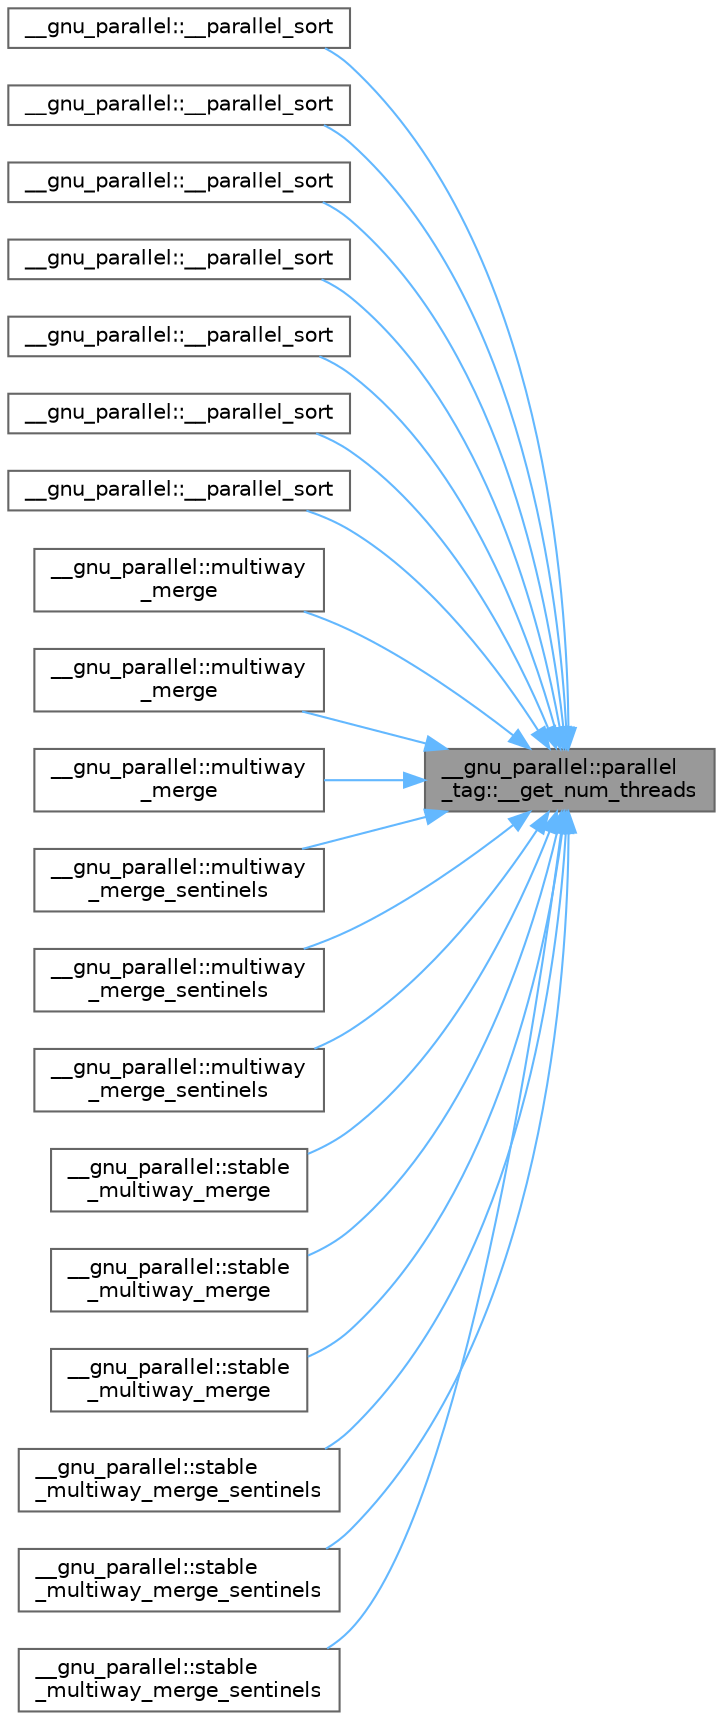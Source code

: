 digraph "__gnu_parallel::parallel_tag::__get_num_threads"
{
 // LATEX_PDF_SIZE
  bgcolor="transparent";
  edge [fontname=Helvetica,fontsize=10,labelfontname=Helvetica,labelfontsize=10];
  node [fontname=Helvetica,fontsize=10,shape=box,height=0.2,width=0.4];
  rankdir="RL";
  Node1 [id="Node000001",label="__gnu_parallel::parallel\l_tag::__get_num_threads",height=0.2,width=0.4,color="gray40", fillcolor="grey60", style="filled", fontcolor="black",tooltip="Find out desired number of threads."];
  Node1 -> Node2 [id="edge20_Node000001_Node000002",dir="back",color="steelblue1",style="solid",tooltip=" "];
  Node2 [id="Node000002",label="__gnu_parallel::__parallel_sort",height=0.2,width=0.4,color="grey40", fillcolor="white", style="filled",URL="$namespace____gnu__parallel.html#a000f037b08d237d140dd6144a11fb73f",tooltip="Choose balanced quicksort for parallel sorting."];
  Node1 -> Node3 [id="edge21_Node000001_Node000003",dir="back",color="steelblue1",style="solid",tooltip=" "];
  Node3 [id="Node000003",label="__gnu_parallel::__parallel_sort",height=0.2,width=0.4,color="grey40", fillcolor="white", style="filled",URL="$namespace____gnu__parallel.html#af2c2fb5ed2754de7c1acc336b62b57b0",tooltip="Choose multiway mergesort with exact splitting, for parallel sorting."];
  Node1 -> Node4 [id="edge22_Node000001_Node000004",dir="back",color="steelblue1",style="solid",tooltip=" "];
  Node4 [id="Node000004",label="__gnu_parallel::__parallel_sort",height=0.2,width=0.4,color="grey40", fillcolor="white", style="filled",URL="$namespace____gnu__parallel.html#ac609a343c5522586ce1561c1390fab46",tooltip="Choose multiway mergesort with exact splitting, for parallel sorting."];
  Node1 -> Node5 [id="edge23_Node000001_Node000005",dir="back",color="steelblue1",style="solid",tooltip=" "];
  Node5 [id="Node000005",label="__gnu_parallel::__parallel_sort",height=0.2,width=0.4,color="grey40", fillcolor="white", style="filled",URL="$namespace____gnu__parallel.html#a81d9cc449b9b4122d5f4471dfdf02a78",tooltip="Choose multiway mergesort with splitting by sampling, for parallel sorting."];
  Node1 -> Node6 [id="edge24_Node000001_Node000006",dir="back",color="steelblue1",style="solid",tooltip=" "];
  Node6 [id="Node000006",label="__gnu_parallel::__parallel_sort",height=0.2,width=0.4,color="grey40", fillcolor="white", style="filled",URL="$namespace____gnu__parallel.html#a1edbc983766e29af55322f9c983277ac",tooltip="Choose multiway mergesort, splitting variant at run-time, for parallel sorting."];
  Node1 -> Node7 [id="edge25_Node000001_Node000007",dir="back",color="steelblue1",style="solid",tooltip=" "];
  Node7 [id="Node000007",label="__gnu_parallel::__parallel_sort",height=0.2,width=0.4,color="grey40", fillcolor="white", style="filled",URL="$namespace____gnu__parallel.html#aa47b469dd82347dd63c3996eda2e237b",tooltip="Choose a parallel sorting algorithm."];
  Node1 -> Node8 [id="edge26_Node000001_Node000008",dir="back",color="steelblue1",style="solid",tooltip=" "];
  Node8 [id="Node000008",label="__gnu_parallel::__parallel_sort",height=0.2,width=0.4,color="grey40", fillcolor="white", style="filled",URL="$namespace____gnu__parallel.html#aceaaa622c34d2f28ba6bf79241fcee36",tooltip="Choose quicksort for parallel sorting."];
  Node1 -> Node9 [id="edge27_Node000001_Node000009",dir="back",color="steelblue1",style="solid",tooltip=" "];
  Node9 [id="Node000009",label="__gnu_parallel::multiway\l_merge",height=0.2,width=0.4,color="grey40", fillcolor="white", style="filled",URL="$namespace____gnu__parallel.html#ac25efc956562ab237b7b6cb733060c6a",tooltip=" "];
  Node1 -> Node10 [id="edge28_Node000001_Node000010",dir="back",color="steelblue1",style="solid",tooltip=" "];
  Node10 [id="Node000010",label="__gnu_parallel::multiway\l_merge",height=0.2,width=0.4,color="grey40", fillcolor="white", style="filled",URL="$namespace____gnu__parallel.html#a8c908c501ec9005517a88a3004ff6a75",tooltip=" "];
  Node1 -> Node11 [id="edge29_Node000001_Node000011",dir="back",color="steelblue1",style="solid",tooltip=" "];
  Node11 [id="Node000011",label="__gnu_parallel::multiway\l_merge",height=0.2,width=0.4,color="grey40", fillcolor="white", style="filled",URL="$namespace____gnu__parallel.html#a4569fbe5bdf414f0970bdc38875cdc2f",tooltip=" "];
  Node1 -> Node12 [id="edge30_Node000001_Node000012",dir="back",color="steelblue1",style="solid",tooltip=" "];
  Node12 [id="Node000012",label="__gnu_parallel::multiway\l_merge_sentinels",height=0.2,width=0.4,color="grey40", fillcolor="white", style="filled",URL="$namespace____gnu__parallel.html#a5228d191a298cdaa42baacdfc821cc12",tooltip=" "];
  Node1 -> Node13 [id="edge31_Node000001_Node000013",dir="back",color="steelblue1",style="solid",tooltip=" "];
  Node13 [id="Node000013",label="__gnu_parallel::multiway\l_merge_sentinels",height=0.2,width=0.4,color="grey40", fillcolor="white", style="filled",URL="$namespace____gnu__parallel.html#acb7509d5d4e88c17013e7f7a0fe539d5",tooltip=" "];
  Node1 -> Node14 [id="edge32_Node000001_Node000014",dir="back",color="steelblue1",style="solid",tooltip=" "];
  Node14 [id="Node000014",label="__gnu_parallel::multiway\l_merge_sentinels",height=0.2,width=0.4,color="grey40", fillcolor="white", style="filled",URL="$namespace____gnu__parallel.html#a5db4fbc41fff695834ee6d0cbc91f8c6",tooltip=" "];
  Node1 -> Node15 [id="edge33_Node000001_Node000015",dir="back",color="steelblue1",style="solid",tooltip=" "];
  Node15 [id="Node000015",label="__gnu_parallel::stable\l_multiway_merge",height=0.2,width=0.4,color="grey40", fillcolor="white", style="filled",URL="$namespace____gnu__parallel.html#aeb955a1aae5a2ad2e59e5f990625c678",tooltip=" "];
  Node1 -> Node16 [id="edge34_Node000001_Node000016",dir="back",color="steelblue1",style="solid",tooltip=" "];
  Node16 [id="Node000016",label="__gnu_parallel::stable\l_multiway_merge",height=0.2,width=0.4,color="grey40", fillcolor="white", style="filled",URL="$namespace____gnu__parallel.html#a008a4daae19578fd8b00d789387f039f",tooltip=" "];
  Node1 -> Node17 [id="edge35_Node000001_Node000017",dir="back",color="steelblue1",style="solid",tooltip=" "];
  Node17 [id="Node000017",label="__gnu_parallel::stable\l_multiway_merge",height=0.2,width=0.4,color="grey40", fillcolor="white", style="filled",URL="$namespace____gnu__parallel.html#a18b727aab25037e289fecb8d9861963a",tooltip=" "];
  Node1 -> Node18 [id="edge36_Node000001_Node000018",dir="back",color="steelblue1",style="solid",tooltip=" "];
  Node18 [id="Node000018",label="__gnu_parallel::stable\l_multiway_merge_sentinels",height=0.2,width=0.4,color="grey40", fillcolor="white", style="filled",URL="$namespace____gnu__parallel.html#ab4bef8eb5bc6bb03b812eb3246e02de4",tooltip=" "];
  Node1 -> Node19 [id="edge37_Node000001_Node000019",dir="back",color="steelblue1",style="solid",tooltip=" "];
  Node19 [id="Node000019",label="__gnu_parallel::stable\l_multiway_merge_sentinels",height=0.2,width=0.4,color="grey40", fillcolor="white", style="filled",URL="$namespace____gnu__parallel.html#a9214bff1fbf949614c5f7f7d6fe129c3",tooltip=" "];
  Node1 -> Node20 [id="edge38_Node000001_Node000020",dir="back",color="steelblue1",style="solid",tooltip=" "];
  Node20 [id="Node000020",label="__gnu_parallel::stable\l_multiway_merge_sentinels",height=0.2,width=0.4,color="grey40", fillcolor="white", style="filled",URL="$namespace____gnu__parallel.html#aba7d273f820b57f9e0c709dbf68e6ee8",tooltip=" "];
}
